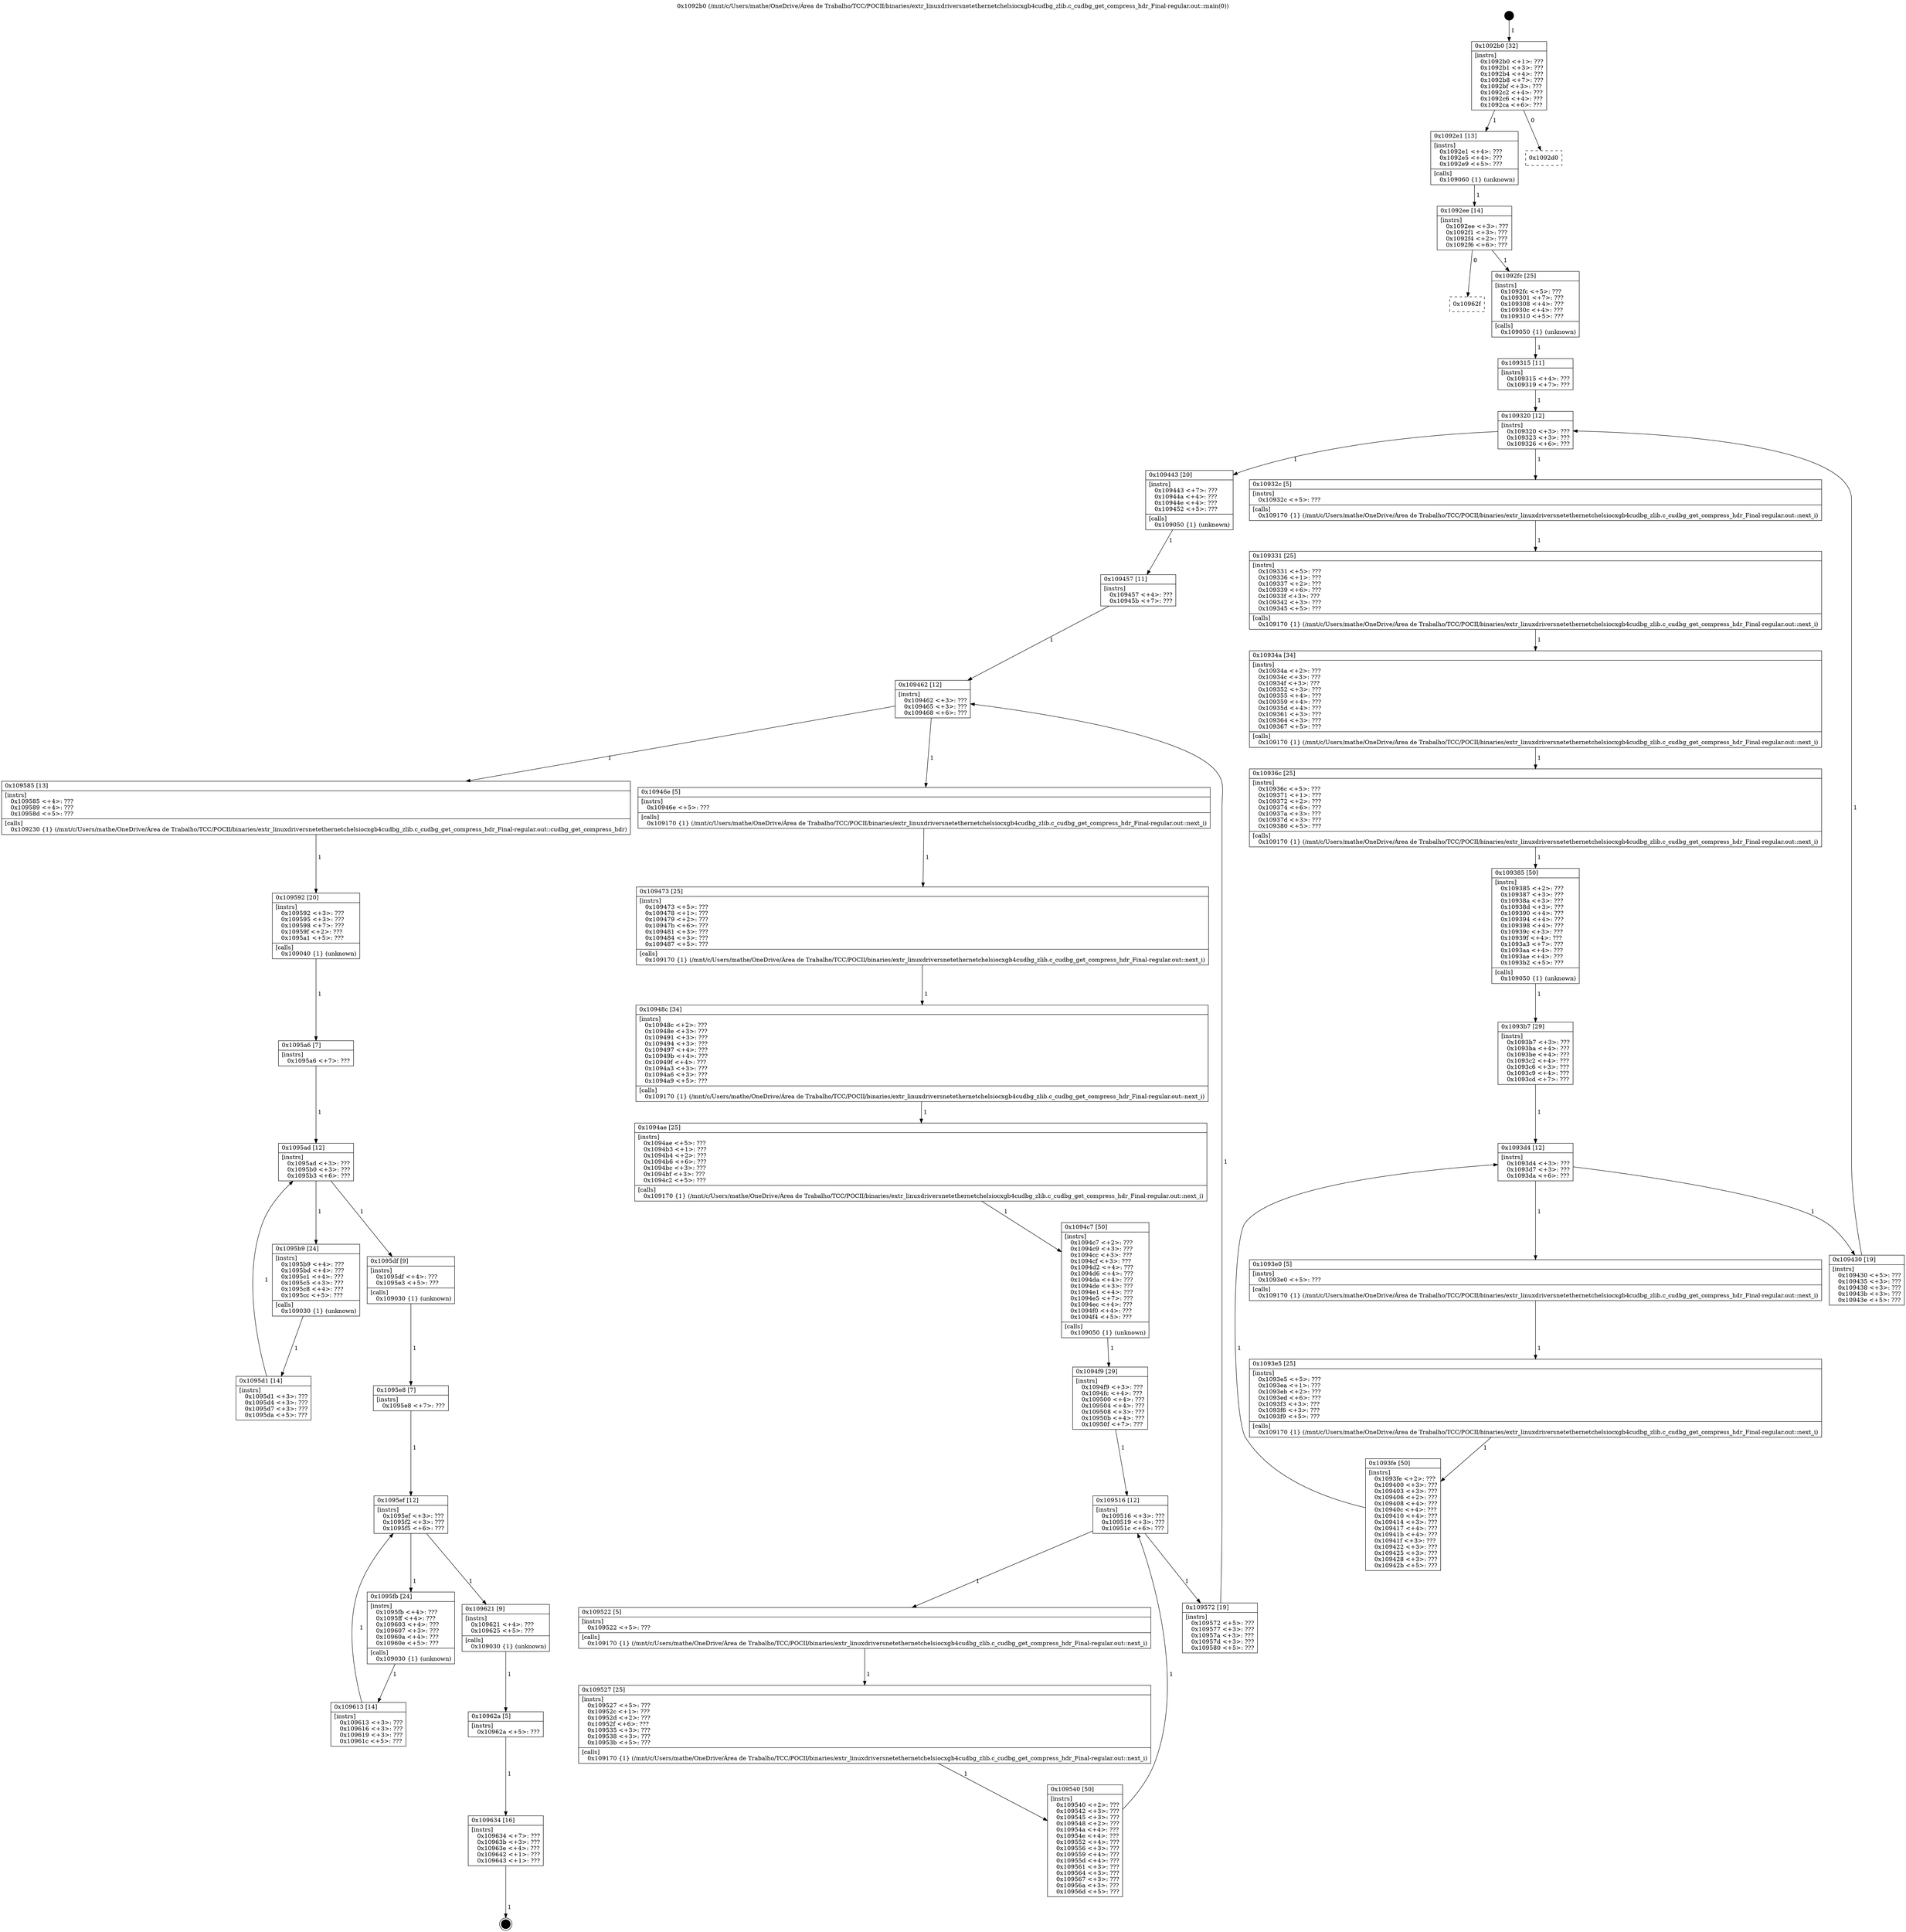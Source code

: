 digraph "0x1092b0" {
  label = "0x1092b0 (/mnt/c/Users/mathe/OneDrive/Área de Trabalho/TCC/POCII/binaries/extr_linuxdriversnetethernetchelsiocxgb4cudbg_zlib.c_cudbg_get_compress_hdr_Final-regular.out::main(0))"
  labelloc = "t"
  node[shape=record]

  Entry [label="",width=0.3,height=0.3,shape=circle,fillcolor=black,style=filled]
  "0x1092b0" [label="{
     0x1092b0 [32]\l
     | [instrs]\l
     &nbsp;&nbsp;0x1092b0 \<+1\>: ???\l
     &nbsp;&nbsp;0x1092b1 \<+3\>: ???\l
     &nbsp;&nbsp;0x1092b4 \<+4\>: ???\l
     &nbsp;&nbsp;0x1092b8 \<+7\>: ???\l
     &nbsp;&nbsp;0x1092bf \<+3\>: ???\l
     &nbsp;&nbsp;0x1092c2 \<+4\>: ???\l
     &nbsp;&nbsp;0x1092c6 \<+4\>: ???\l
     &nbsp;&nbsp;0x1092ca \<+6\>: ???\l
  }"]
  "0x1092e1" [label="{
     0x1092e1 [13]\l
     | [instrs]\l
     &nbsp;&nbsp;0x1092e1 \<+4\>: ???\l
     &nbsp;&nbsp;0x1092e5 \<+4\>: ???\l
     &nbsp;&nbsp;0x1092e9 \<+5\>: ???\l
     | [calls]\l
     &nbsp;&nbsp;0x109060 \{1\} (unknown)\l
  }"]
  "0x1092d0" [label="{
     0x1092d0\l
  }", style=dashed]
  "0x1092ee" [label="{
     0x1092ee [14]\l
     | [instrs]\l
     &nbsp;&nbsp;0x1092ee \<+3\>: ???\l
     &nbsp;&nbsp;0x1092f1 \<+3\>: ???\l
     &nbsp;&nbsp;0x1092f4 \<+2\>: ???\l
     &nbsp;&nbsp;0x1092f6 \<+6\>: ???\l
  }"]
  "0x10962f" [label="{
     0x10962f\l
  }", style=dashed]
  "0x1092fc" [label="{
     0x1092fc [25]\l
     | [instrs]\l
     &nbsp;&nbsp;0x1092fc \<+5\>: ???\l
     &nbsp;&nbsp;0x109301 \<+7\>: ???\l
     &nbsp;&nbsp;0x109308 \<+4\>: ???\l
     &nbsp;&nbsp;0x10930c \<+4\>: ???\l
     &nbsp;&nbsp;0x109310 \<+5\>: ???\l
     | [calls]\l
     &nbsp;&nbsp;0x109050 \{1\} (unknown)\l
  }"]
  Exit [label="",width=0.3,height=0.3,shape=circle,fillcolor=black,style=filled,peripheries=2]
  "0x109320" [label="{
     0x109320 [12]\l
     | [instrs]\l
     &nbsp;&nbsp;0x109320 \<+3\>: ???\l
     &nbsp;&nbsp;0x109323 \<+3\>: ???\l
     &nbsp;&nbsp;0x109326 \<+6\>: ???\l
  }"]
  "0x109443" [label="{
     0x109443 [20]\l
     | [instrs]\l
     &nbsp;&nbsp;0x109443 \<+7\>: ???\l
     &nbsp;&nbsp;0x10944a \<+4\>: ???\l
     &nbsp;&nbsp;0x10944e \<+4\>: ???\l
     &nbsp;&nbsp;0x109452 \<+5\>: ???\l
     | [calls]\l
     &nbsp;&nbsp;0x109050 \{1\} (unknown)\l
  }"]
  "0x10932c" [label="{
     0x10932c [5]\l
     | [instrs]\l
     &nbsp;&nbsp;0x10932c \<+5\>: ???\l
     | [calls]\l
     &nbsp;&nbsp;0x109170 \{1\} (/mnt/c/Users/mathe/OneDrive/Área de Trabalho/TCC/POCII/binaries/extr_linuxdriversnetethernetchelsiocxgb4cudbg_zlib.c_cudbg_get_compress_hdr_Final-regular.out::next_i)\l
  }"]
  "0x109331" [label="{
     0x109331 [25]\l
     | [instrs]\l
     &nbsp;&nbsp;0x109331 \<+5\>: ???\l
     &nbsp;&nbsp;0x109336 \<+1\>: ???\l
     &nbsp;&nbsp;0x109337 \<+2\>: ???\l
     &nbsp;&nbsp;0x109339 \<+6\>: ???\l
     &nbsp;&nbsp;0x10933f \<+3\>: ???\l
     &nbsp;&nbsp;0x109342 \<+3\>: ???\l
     &nbsp;&nbsp;0x109345 \<+5\>: ???\l
     | [calls]\l
     &nbsp;&nbsp;0x109170 \{1\} (/mnt/c/Users/mathe/OneDrive/Área de Trabalho/TCC/POCII/binaries/extr_linuxdriversnetethernetchelsiocxgb4cudbg_zlib.c_cudbg_get_compress_hdr_Final-regular.out::next_i)\l
  }"]
  "0x10934a" [label="{
     0x10934a [34]\l
     | [instrs]\l
     &nbsp;&nbsp;0x10934a \<+2\>: ???\l
     &nbsp;&nbsp;0x10934c \<+3\>: ???\l
     &nbsp;&nbsp;0x10934f \<+3\>: ???\l
     &nbsp;&nbsp;0x109352 \<+3\>: ???\l
     &nbsp;&nbsp;0x109355 \<+4\>: ???\l
     &nbsp;&nbsp;0x109359 \<+4\>: ???\l
     &nbsp;&nbsp;0x10935d \<+4\>: ???\l
     &nbsp;&nbsp;0x109361 \<+3\>: ???\l
     &nbsp;&nbsp;0x109364 \<+3\>: ???\l
     &nbsp;&nbsp;0x109367 \<+5\>: ???\l
     | [calls]\l
     &nbsp;&nbsp;0x109170 \{1\} (/mnt/c/Users/mathe/OneDrive/Área de Trabalho/TCC/POCII/binaries/extr_linuxdriversnetethernetchelsiocxgb4cudbg_zlib.c_cudbg_get_compress_hdr_Final-regular.out::next_i)\l
  }"]
  "0x10936c" [label="{
     0x10936c [25]\l
     | [instrs]\l
     &nbsp;&nbsp;0x10936c \<+5\>: ???\l
     &nbsp;&nbsp;0x109371 \<+1\>: ???\l
     &nbsp;&nbsp;0x109372 \<+2\>: ???\l
     &nbsp;&nbsp;0x109374 \<+6\>: ???\l
     &nbsp;&nbsp;0x10937a \<+3\>: ???\l
     &nbsp;&nbsp;0x10937d \<+3\>: ???\l
     &nbsp;&nbsp;0x109380 \<+5\>: ???\l
     | [calls]\l
     &nbsp;&nbsp;0x109170 \{1\} (/mnt/c/Users/mathe/OneDrive/Área de Trabalho/TCC/POCII/binaries/extr_linuxdriversnetethernetchelsiocxgb4cudbg_zlib.c_cudbg_get_compress_hdr_Final-regular.out::next_i)\l
  }"]
  "0x109385" [label="{
     0x109385 [50]\l
     | [instrs]\l
     &nbsp;&nbsp;0x109385 \<+2\>: ???\l
     &nbsp;&nbsp;0x109387 \<+3\>: ???\l
     &nbsp;&nbsp;0x10938a \<+3\>: ???\l
     &nbsp;&nbsp;0x10938d \<+3\>: ???\l
     &nbsp;&nbsp;0x109390 \<+4\>: ???\l
     &nbsp;&nbsp;0x109394 \<+4\>: ???\l
     &nbsp;&nbsp;0x109398 \<+4\>: ???\l
     &nbsp;&nbsp;0x10939c \<+3\>: ???\l
     &nbsp;&nbsp;0x10939f \<+4\>: ???\l
     &nbsp;&nbsp;0x1093a3 \<+7\>: ???\l
     &nbsp;&nbsp;0x1093aa \<+4\>: ???\l
     &nbsp;&nbsp;0x1093ae \<+4\>: ???\l
     &nbsp;&nbsp;0x1093b2 \<+5\>: ???\l
     | [calls]\l
     &nbsp;&nbsp;0x109050 \{1\} (unknown)\l
  }"]
  "0x1093d4" [label="{
     0x1093d4 [12]\l
     | [instrs]\l
     &nbsp;&nbsp;0x1093d4 \<+3\>: ???\l
     &nbsp;&nbsp;0x1093d7 \<+3\>: ???\l
     &nbsp;&nbsp;0x1093da \<+6\>: ???\l
  }"]
  "0x109430" [label="{
     0x109430 [19]\l
     | [instrs]\l
     &nbsp;&nbsp;0x109430 \<+5\>: ???\l
     &nbsp;&nbsp;0x109435 \<+3\>: ???\l
     &nbsp;&nbsp;0x109438 \<+3\>: ???\l
     &nbsp;&nbsp;0x10943b \<+3\>: ???\l
     &nbsp;&nbsp;0x10943e \<+5\>: ???\l
  }"]
  "0x1093e0" [label="{
     0x1093e0 [5]\l
     | [instrs]\l
     &nbsp;&nbsp;0x1093e0 \<+5\>: ???\l
     | [calls]\l
     &nbsp;&nbsp;0x109170 \{1\} (/mnt/c/Users/mathe/OneDrive/Área de Trabalho/TCC/POCII/binaries/extr_linuxdriversnetethernetchelsiocxgb4cudbg_zlib.c_cudbg_get_compress_hdr_Final-regular.out::next_i)\l
  }"]
  "0x1093e5" [label="{
     0x1093e5 [25]\l
     | [instrs]\l
     &nbsp;&nbsp;0x1093e5 \<+5\>: ???\l
     &nbsp;&nbsp;0x1093ea \<+1\>: ???\l
     &nbsp;&nbsp;0x1093eb \<+2\>: ???\l
     &nbsp;&nbsp;0x1093ed \<+6\>: ???\l
     &nbsp;&nbsp;0x1093f3 \<+3\>: ???\l
     &nbsp;&nbsp;0x1093f6 \<+3\>: ???\l
     &nbsp;&nbsp;0x1093f9 \<+5\>: ???\l
     | [calls]\l
     &nbsp;&nbsp;0x109170 \{1\} (/mnt/c/Users/mathe/OneDrive/Área de Trabalho/TCC/POCII/binaries/extr_linuxdriversnetethernetchelsiocxgb4cudbg_zlib.c_cudbg_get_compress_hdr_Final-regular.out::next_i)\l
  }"]
  "0x1093fe" [label="{
     0x1093fe [50]\l
     | [instrs]\l
     &nbsp;&nbsp;0x1093fe \<+2\>: ???\l
     &nbsp;&nbsp;0x109400 \<+3\>: ???\l
     &nbsp;&nbsp;0x109403 \<+3\>: ???\l
     &nbsp;&nbsp;0x109406 \<+2\>: ???\l
     &nbsp;&nbsp;0x109408 \<+4\>: ???\l
     &nbsp;&nbsp;0x10940c \<+4\>: ???\l
     &nbsp;&nbsp;0x109410 \<+4\>: ???\l
     &nbsp;&nbsp;0x109414 \<+3\>: ???\l
     &nbsp;&nbsp;0x109417 \<+4\>: ???\l
     &nbsp;&nbsp;0x10941b \<+4\>: ???\l
     &nbsp;&nbsp;0x10941f \<+3\>: ???\l
     &nbsp;&nbsp;0x109422 \<+3\>: ???\l
     &nbsp;&nbsp;0x109425 \<+3\>: ???\l
     &nbsp;&nbsp;0x109428 \<+3\>: ???\l
     &nbsp;&nbsp;0x10942b \<+5\>: ???\l
  }"]
  "0x1093b7" [label="{
     0x1093b7 [29]\l
     | [instrs]\l
     &nbsp;&nbsp;0x1093b7 \<+3\>: ???\l
     &nbsp;&nbsp;0x1093ba \<+4\>: ???\l
     &nbsp;&nbsp;0x1093be \<+4\>: ???\l
     &nbsp;&nbsp;0x1093c2 \<+4\>: ???\l
     &nbsp;&nbsp;0x1093c6 \<+3\>: ???\l
     &nbsp;&nbsp;0x1093c9 \<+4\>: ???\l
     &nbsp;&nbsp;0x1093cd \<+7\>: ???\l
  }"]
  "0x109634" [label="{
     0x109634 [16]\l
     | [instrs]\l
     &nbsp;&nbsp;0x109634 \<+7\>: ???\l
     &nbsp;&nbsp;0x10963b \<+3\>: ???\l
     &nbsp;&nbsp;0x10963e \<+4\>: ???\l
     &nbsp;&nbsp;0x109642 \<+1\>: ???\l
     &nbsp;&nbsp;0x109643 \<+1\>: ???\l
  }"]
  "0x109315" [label="{
     0x109315 [11]\l
     | [instrs]\l
     &nbsp;&nbsp;0x109315 \<+4\>: ???\l
     &nbsp;&nbsp;0x109319 \<+7\>: ???\l
  }"]
  "0x109462" [label="{
     0x109462 [12]\l
     | [instrs]\l
     &nbsp;&nbsp;0x109462 \<+3\>: ???\l
     &nbsp;&nbsp;0x109465 \<+3\>: ???\l
     &nbsp;&nbsp;0x109468 \<+6\>: ???\l
  }"]
  "0x109585" [label="{
     0x109585 [13]\l
     | [instrs]\l
     &nbsp;&nbsp;0x109585 \<+4\>: ???\l
     &nbsp;&nbsp;0x109589 \<+4\>: ???\l
     &nbsp;&nbsp;0x10958d \<+5\>: ???\l
     | [calls]\l
     &nbsp;&nbsp;0x109230 \{1\} (/mnt/c/Users/mathe/OneDrive/Área de Trabalho/TCC/POCII/binaries/extr_linuxdriversnetethernetchelsiocxgb4cudbg_zlib.c_cudbg_get_compress_hdr_Final-regular.out::cudbg_get_compress_hdr)\l
  }"]
  "0x10946e" [label="{
     0x10946e [5]\l
     | [instrs]\l
     &nbsp;&nbsp;0x10946e \<+5\>: ???\l
     | [calls]\l
     &nbsp;&nbsp;0x109170 \{1\} (/mnt/c/Users/mathe/OneDrive/Área de Trabalho/TCC/POCII/binaries/extr_linuxdriversnetethernetchelsiocxgb4cudbg_zlib.c_cudbg_get_compress_hdr_Final-regular.out::next_i)\l
  }"]
  "0x109473" [label="{
     0x109473 [25]\l
     | [instrs]\l
     &nbsp;&nbsp;0x109473 \<+5\>: ???\l
     &nbsp;&nbsp;0x109478 \<+1\>: ???\l
     &nbsp;&nbsp;0x109479 \<+2\>: ???\l
     &nbsp;&nbsp;0x10947b \<+6\>: ???\l
     &nbsp;&nbsp;0x109481 \<+3\>: ???\l
     &nbsp;&nbsp;0x109484 \<+3\>: ???\l
     &nbsp;&nbsp;0x109487 \<+5\>: ???\l
     | [calls]\l
     &nbsp;&nbsp;0x109170 \{1\} (/mnt/c/Users/mathe/OneDrive/Área de Trabalho/TCC/POCII/binaries/extr_linuxdriversnetethernetchelsiocxgb4cudbg_zlib.c_cudbg_get_compress_hdr_Final-regular.out::next_i)\l
  }"]
  "0x10948c" [label="{
     0x10948c [34]\l
     | [instrs]\l
     &nbsp;&nbsp;0x10948c \<+2\>: ???\l
     &nbsp;&nbsp;0x10948e \<+3\>: ???\l
     &nbsp;&nbsp;0x109491 \<+3\>: ???\l
     &nbsp;&nbsp;0x109494 \<+3\>: ???\l
     &nbsp;&nbsp;0x109497 \<+4\>: ???\l
     &nbsp;&nbsp;0x10949b \<+4\>: ???\l
     &nbsp;&nbsp;0x10949f \<+4\>: ???\l
     &nbsp;&nbsp;0x1094a3 \<+3\>: ???\l
     &nbsp;&nbsp;0x1094a6 \<+3\>: ???\l
     &nbsp;&nbsp;0x1094a9 \<+5\>: ???\l
     | [calls]\l
     &nbsp;&nbsp;0x109170 \{1\} (/mnt/c/Users/mathe/OneDrive/Área de Trabalho/TCC/POCII/binaries/extr_linuxdriversnetethernetchelsiocxgb4cudbg_zlib.c_cudbg_get_compress_hdr_Final-regular.out::next_i)\l
  }"]
  "0x1094ae" [label="{
     0x1094ae [25]\l
     | [instrs]\l
     &nbsp;&nbsp;0x1094ae \<+5\>: ???\l
     &nbsp;&nbsp;0x1094b3 \<+1\>: ???\l
     &nbsp;&nbsp;0x1094b4 \<+2\>: ???\l
     &nbsp;&nbsp;0x1094b6 \<+6\>: ???\l
     &nbsp;&nbsp;0x1094bc \<+3\>: ???\l
     &nbsp;&nbsp;0x1094bf \<+3\>: ???\l
     &nbsp;&nbsp;0x1094c2 \<+5\>: ???\l
     | [calls]\l
     &nbsp;&nbsp;0x109170 \{1\} (/mnt/c/Users/mathe/OneDrive/Área de Trabalho/TCC/POCII/binaries/extr_linuxdriversnetethernetchelsiocxgb4cudbg_zlib.c_cudbg_get_compress_hdr_Final-regular.out::next_i)\l
  }"]
  "0x1094c7" [label="{
     0x1094c7 [50]\l
     | [instrs]\l
     &nbsp;&nbsp;0x1094c7 \<+2\>: ???\l
     &nbsp;&nbsp;0x1094c9 \<+3\>: ???\l
     &nbsp;&nbsp;0x1094cc \<+3\>: ???\l
     &nbsp;&nbsp;0x1094cf \<+3\>: ???\l
     &nbsp;&nbsp;0x1094d2 \<+4\>: ???\l
     &nbsp;&nbsp;0x1094d6 \<+4\>: ???\l
     &nbsp;&nbsp;0x1094da \<+4\>: ???\l
     &nbsp;&nbsp;0x1094de \<+3\>: ???\l
     &nbsp;&nbsp;0x1094e1 \<+4\>: ???\l
     &nbsp;&nbsp;0x1094e5 \<+7\>: ???\l
     &nbsp;&nbsp;0x1094ec \<+4\>: ???\l
     &nbsp;&nbsp;0x1094f0 \<+4\>: ???\l
     &nbsp;&nbsp;0x1094f4 \<+5\>: ???\l
     | [calls]\l
     &nbsp;&nbsp;0x109050 \{1\} (unknown)\l
  }"]
  "0x109516" [label="{
     0x109516 [12]\l
     | [instrs]\l
     &nbsp;&nbsp;0x109516 \<+3\>: ???\l
     &nbsp;&nbsp;0x109519 \<+3\>: ???\l
     &nbsp;&nbsp;0x10951c \<+6\>: ???\l
  }"]
  "0x109572" [label="{
     0x109572 [19]\l
     | [instrs]\l
     &nbsp;&nbsp;0x109572 \<+5\>: ???\l
     &nbsp;&nbsp;0x109577 \<+3\>: ???\l
     &nbsp;&nbsp;0x10957a \<+3\>: ???\l
     &nbsp;&nbsp;0x10957d \<+3\>: ???\l
     &nbsp;&nbsp;0x109580 \<+5\>: ???\l
  }"]
  "0x109522" [label="{
     0x109522 [5]\l
     | [instrs]\l
     &nbsp;&nbsp;0x109522 \<+5\>: ???\l
     | [calls]\l
     &nbsp;&nbsp;0x109170 \{1\} (/mnt/c/Users/mathe/OneDrive/Área de Trabalho/TCC/POCII/binaries/extr_linuxdriversnetethernetchelsiocxgb4cudbg_zlib.c_cudbg_get_compress_hdr_Final-regular.out::next_i)\l
  }"]
  "0x109527" [label="{
     0x109527 [25]\l
     | [instrs]\l
     &nbsp;&nbsp;0x109527 \<+5\>: ???\l
     &nbsp;&nbsp;0x10952c \<+1\>: ???\l
     &nbsp;&nbsp;0x10952d \<+2\>: ???\l
     &nbsp;&nbsp;0x10952f \<+6\>: ???\l
     &nbsp;&nbsp;0x109535 \<+3\>: ???\l
     &nbsp;&nbsp;0x109538 \<+3\>: ???\l
     &nbsp;&nbsp;0x10953b \<+5\>: ???\l
     | [calls]\l
     &nbsp;&nbsp;0x109170 \{1\} (/mnt/c/Users/mathe/OneDrive/Área de Trabalho/TCC/POCII/binaries/extr_linuxdriversnetethernetchelsiocxgb4cudbg_zlib.c_cudbg_get_compress_hdr_Final-regular.out::next_i)\l
  }"]
  "0x109540" [label="{
     0x109540 [50]\l
     | [instrs]\l
     &nbsp;&nbsp;0x109540 \<+2\>: ???\l
     &nbsp;&nbsp;0x109542 \<+3\>: ???\l
     &nbsp;&nbsp;0x109545 \<+3\>: ???\l
     &nbsp;&nbsp;0x109548 \<+2\>: ???\l
     &nbsp;&nbsp;0x10954a \<+4\>: ???\l
     &nbsp;&nbsp;0x10954e \<+4\>: ???\l
     &nbsp;&nbsp;0x109552 \<+4\>: ???\l
     &nbsp;&nbsp;0x109556 \<+3\>: ???\l
     &nbsp;&nbsp;0x109559 \<+4\>: ???\l
     &nbsp;&nbsp;0x10955d \<+4\>: ???\l
     &nbsp;&nbsp;0x109561 \<+3\>: ???\l
     &nbsp;&nbsp;0x109564 \<+3\>: ???\l
     &nbsp;&nbsp;0x109567 \<+3\>: ???\l
     &nbsp;&nbsp;0x10956a \<+3\>: ???\l
     &nbsp;&nbsp;0x10956d \<+5\>: ???\l
  }"]
  "0x1094f9" [label="{
     0x1094f9 [29]\l
     | [instrs]\l
     &nbsp;&nbsp;0x1094f9 \<+3\>: ???\l
     &nbsp;&nbsp;0x1094fc \<+4\>: ???\l
     &nbsp;&nbsp;0x109500 \<+4\>: ???\l
     &nbsp;&nbsp;0x109504 \<+4\>: ???\l
     &nbsp;&nbsp;0x109508 \<+3\>: ???\l
     &nbsp;&nbsp;0x10950b \<+4\>: ???\l
     &nbsp;&nbsp;0x10950f \<+7\>: ???\l
  }"]
  "0x10962a" [label="{
     0x10962a [5]\l
     | [instrs]\l
     &nbsp;&nbsp;0x10962a \<+5\>: ???\l
  }"]
  "0x109457" [label="{
     0x109457 [11]\l
     | [instrs]\l
     &nbsp;&nbsp;0x109457 \<+4\>: ???\l
     &nbsp;&nbsp;0x10945b \<+7\>: ???\l
  }"]
  "0x109592" [label="{
     0x109592 [20]\l
     | [instrs]\l
     &nbsp;&nbsp;0x109592 \<+3\>: ???\l
     &nbsp;&nbsp;0x109595 \<+3\>: ???\l
     &nbsp;&nbsp;0x109598 \<+7\>: ???\l
     &nbsp;&nbsp;0x10959f \<+2\>: ???\l
     &nbsp;&nbsp;0x1095a1 \<+5\>: ???\l
     | [calls]\l
     &nbsp;&nbsp;0x109040 \{1\} (unknown)\l
  }"]
  "0x1095ad" [label="{
     0x1095ad [12]\l
     | [instrs]\l
     &nbsp;&nbsp;0x1095ad \<+3\>: ???\l
     &nbsp;&nbsp;0x1095b0 \<+3\>: ???\l
     &nbsp;&nbsp;0x1095b3 \<+6\>: ???\l
  }"]
  "0x1095df" [label="{
     0x1095df [9]\l
     | [instrs]\l
     &nbsp;&nbsp;0x1095df \<+4\>: ???\l
     &nbsp;&nbsp;0x1095e3 \<+5\>: ???\l
     | [calls]\l
     &nbsp;&nbsp;0x109030 \{1\} (unknown)\l
  }"]
  "0x1095b9" [label="{
     0x1095b9 [24]\l
     | [instrs]\l
     &nbsp;&nbsp;0x1095b9 \<+4\>: ???\l
     &nbsp;&nbsp;0x1095bd \<+4\>: ???\l
     &nbsp;&nbsp;0x1095c1 \<+4\>: ???\l
     &nbsp;&nbsp;0x1095c5 \<+3\>: ???\l
     &nbsp;&nbsp;0x1095c8 \<+4\>: ???\l
     &nbsp;&nbsp;0x1095cc \<+5\>: ???\l
     | [calls]\l
     &nbsp;&nbsp;0x109030 \{1\} (unknown)\l
  }"]
  "0x1095d1" [label="{
     0x1095d1 [14]\l
     | [instrs]\l
     &nbsp;&nbsp;0x1095d1 \<+3\>: ???\l
     &nbsp;&nbsp;0x1095d4 \<+3\>: ???\l
     &nbsp;&nbsp;0x1095d7 \<+3\>: ???\l
     &nbsp;&nbsp;0x1095da \<+5\>: ???\l
  }"]
  "0x1095a6" [label="{
     0x1095a6 [7]\l
     | [instrs]\l
     &nbsp;&nbsp;0x1095a6 \<+7\>: ???\l
  }"]
  "0x1095ef" [label="{
     0x1095ef [12]\l
     | [instrs]\l
     &nbsp;&nbsp;0x1095ef \<+3\>: ???\l
     &nbsp;&nbsp;0x1095f2 \<+3\>: ???\l
     &nbsp;&nbsp;0x1095f5 \<+6\>: ???\l
  }"]
  "0x109621" [label="{
     0x109621 [9]\l
     | [instrs]\l
     &nbsp;&nbsp;0x109621 \<+4\>: ???\l
     &nbsp;&nbsp;0x109625 \<+5\>: ???\l
     | [calls]\l
     &nbsp;&nbsp;0x109030 \{1\} (unknown)\l
  }"]
  "0x1095fb" [label="{
     0x1095fb [24]\l
     | [instrs]\l
     &nbsp;&nbsp;0x1095fb \<+4\>: ???\l
     &nbsp;&nbsp;0x1095ff \<+4\>: ???\l
     &nbsp;&nbsp;0x109603 \<+4\>: ???\l
     &nbsp;&nbsp;0x109607 \<+3\>: ???\l
     &nbsp;&nbsp;0x10960a \<+4\>: ???\l
     &nbsp;&nbsp;0x10960e \<+5\>: ???\l
     | [calls]\l
     &nbsp;&nbsp;0x109030 \{1\} (unknown)\l
  }"]
  "0x109613" [label="{
     0x109613 [14]\l
     | [instrs]\l
     &nbsp;&nbsp;0x109613 \<+3\>: ???\l
     &nbsp;&nbsp;0x109616 \<+3\>: ???\l
     &nbsp;&nbsp;0x109619 \<+3\>: ???\l
     &nbsp;&nbsp;0x10961c \<+5\>: ???\l
  }"]
  "0x1095e8" [label="{
     0x1095e8 [7]\l
     | [instrs]\l
     &nbsp;&nbsp;0x1095e8 \<+7\>: ???\l
  }"]
  Entry -> "0x1092b0" [label=" 1"]
  "0x1092b0" -> "0x1092e1" [label=" 1"]
  "0x1092b0" -> "0x1092d0" [label=" 0"]
  "0x1092e1" -> "0x1092ee" [label=" 1"]
  "0x1092ee" -> "0x10962f" [label=" 0"]
  "0x1092ee" -> "0x1092fc" [label=" 1"]
  "0x109634" -> Exit [label=" 1"]
  "0x1092fc" -> "0x109315" [label=" 1"]
  "0x109320" -> "0x109443" [label=" 1"]
  "0x109320" -> "0x10932c" [label=" 1"]
  "0x10932c" -> "0x109331" [label=" 1"]
  "0x109331" -> "0x10934a" [label=" 1"]
  "0x10934a" -> "0x10936c" [label=" 1"]
  "0x10936c" -> "0x109385" [label=" 1"]
  "0x109385" -> "0x1093b7" [label=" 1"]
  "0x1093d4" -> "0x109430" [label=" 1"]
  "0x1093d4" -> "0x1093e0" [label=" 1"]
  "0x1093e0" -> "0x1093e5" [label=" 1"]
  "0x1093e5" -> "0x1093fe" [label=" 1"]
  "0x1093b7" -> "0x1093d4" [label=" 1"]
  "0x1093fe" -> "0x1093d4" [label=" 1"]
  "0x10962a" -> "0x109634" [label=" 1"]
  "0x109315" -> "0x109320" [label=" 1"]
  "0x109430" -> "0x109320" [label=" 1"]
  "0x109443" -> "0x109457" [label=" 1"]
  "0x109462" -> "0x109585" [label=" 1"]
  "0x109462" -> "0x10946e" [label=" 1"]
  "0x10946e" -> "0x109473" [label=" 1"]
  "0x109473" -> "0x10948c" [label=" 1"]
  "0x10948c" -> "0x1094ae" [label=" 1"]
  "0x1094ae" -> "0x1094c7" [label=" 1"]
  "0x1094c7" -> "0x1094f9" [label=" 1"]
  "0x109516" -> "0x109572" [label=" 1"]
  "0x109516" -> "0x109522" [label=" 1"]
  "0x109522" -> "0x109527" [label=" 1"]
  "0x109527" -> "0x109540" [label=" 1"]
  "0x1094f9" -> "0x109516" [label=" 1"]
  "0x109540" -> "0x109516" [label=" 1"]
  "0x109621" -> "0x10962a" [label=" 1"]
  "0x109457" -> "0x109462" [label=" 1"]
  "0x109572" -> "0x109462" [label=" 1"]
  "0x109585" -> "0x109592" [label=" 1"]
  "0x109592" -> "0x1095a6" [label=" 1"]
  "0x1095ad" -> "0x1095df" [label=" 1"]
  "0x1095ad" -> "0x1095b9" [label=" 1"]
  "0x1095b9" -> "0x1095d1" [label=" 1"]
  "0x1095a6" -> "0x1095ad" [label=" 1"]
  "0x1095d1" -> "0x1095ad" [label=" 1"]
  "0x1095df" -> "0x1095e8" [label=" 1"]
  "0x1095ef" -> "0x109621" [label=" 1"]
  "0x1095ef" -> "0x1095fb" [label=" 1"]
  "0x1095fb" -> "0x109613" [label=" 1"]
  "0x1095e8" -> "0x1095ef" [label=" 1"]
  "0x109613" -> "0x1095ef" [label=" 1"]
}
